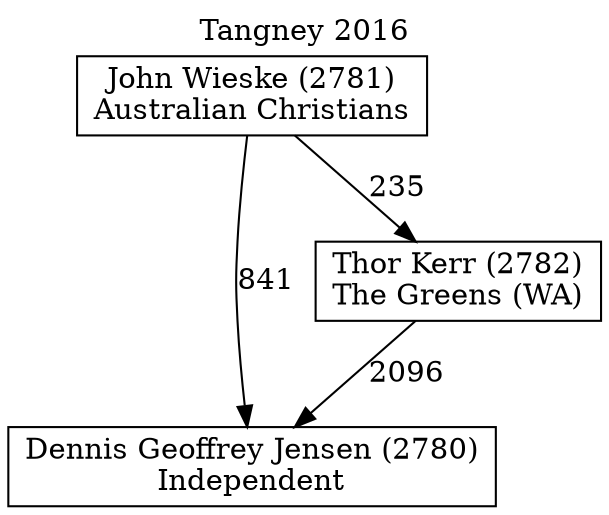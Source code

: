 // House preference flow
digraph "Dennis Geoffrey Jensen (2780)_Tangney_2016" {
	graph [label="Tangney 2016" labelloc=t mclimit=10]
	node [shape=box]
	"John Wieske (2781)" [label="John Wieske (2781)
Australian Christians"]
	"Dennis Geoffrey Jensen (2780)" [label="Dennis Geoffrey Jensen (2780)
Independent"]
	"Thor Kerr (2782)" [label="Thor Kerr (2782)
The Greens (WA)"]
	"Thor Kerr (2782)" -> "Dennis Geoffrey Jensen (2780)" [label=2096]
	"John Wieske (2781)" -> "Dennis Geoffrey Jensen (2780)" [label=841]
	"John Wieske (2781)" -> "Thor Kerr (2782)" [label=235]
}
